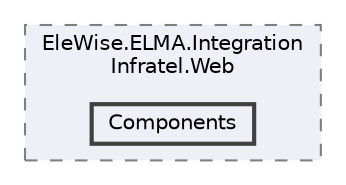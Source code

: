 digraph "Web/Modules/EleWise.ELMA.IntegrationInfratel.Web/Components"
{
 // LATEX_PDF_SIZE
  bgcolor="transparent";
  edge [fontname=Helvetica,fontsize=10,labelfontname=Helvetica,labelfontsize=10];
  node [fontname=Helvetica,fontsize=10,shape=box,height=0.2,width=0.4];
  compound=true
  subgraph clusterdir_4cfda946ac59e86445f2c16255b55c7b {
    graph [ bgcolor="#edf0f7", pencolor="grey50", label="EleWise.ELMA.Integration\lInfratel.Web", fontname=Helvetica,fontsize=10 style="filled,dashed", URL="dir_4cfda946ac59e86445f2c16255b55c7b.html",tooltip=""]
  dir_622123a8298ea1fe3945161de7a5d753 [label="Components", fillcolor="#edf0f7", color="grey25", style="filled,bold", URL="dir_622123a8298ea1fe3945161de7a5d753.html",tooltip=""];
  }
}
